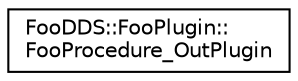 digraph "Graphical Class Hierarchy"
{
  edge [fontname="Helvetica",fontsize="10",labelfontname="Helvetica",labelfontsize="10"];
  node [fontname="Helvetica",fontsize="10",shape=record];
  rankdir="LR";
  Node1 [label="FooDDS::FooPlugin::\lFooProcedure_OutPlugin",height=0.2,width=0.4,color="black", fillcolor="white", style="filled",URL="$class_foo_d_d_s_1_1_foo_plugin_1_1_foo_procedure___out_plugin.html",tooltip="This class encapsulates the methods used on DDS topics by DDS middleware. "];
}
